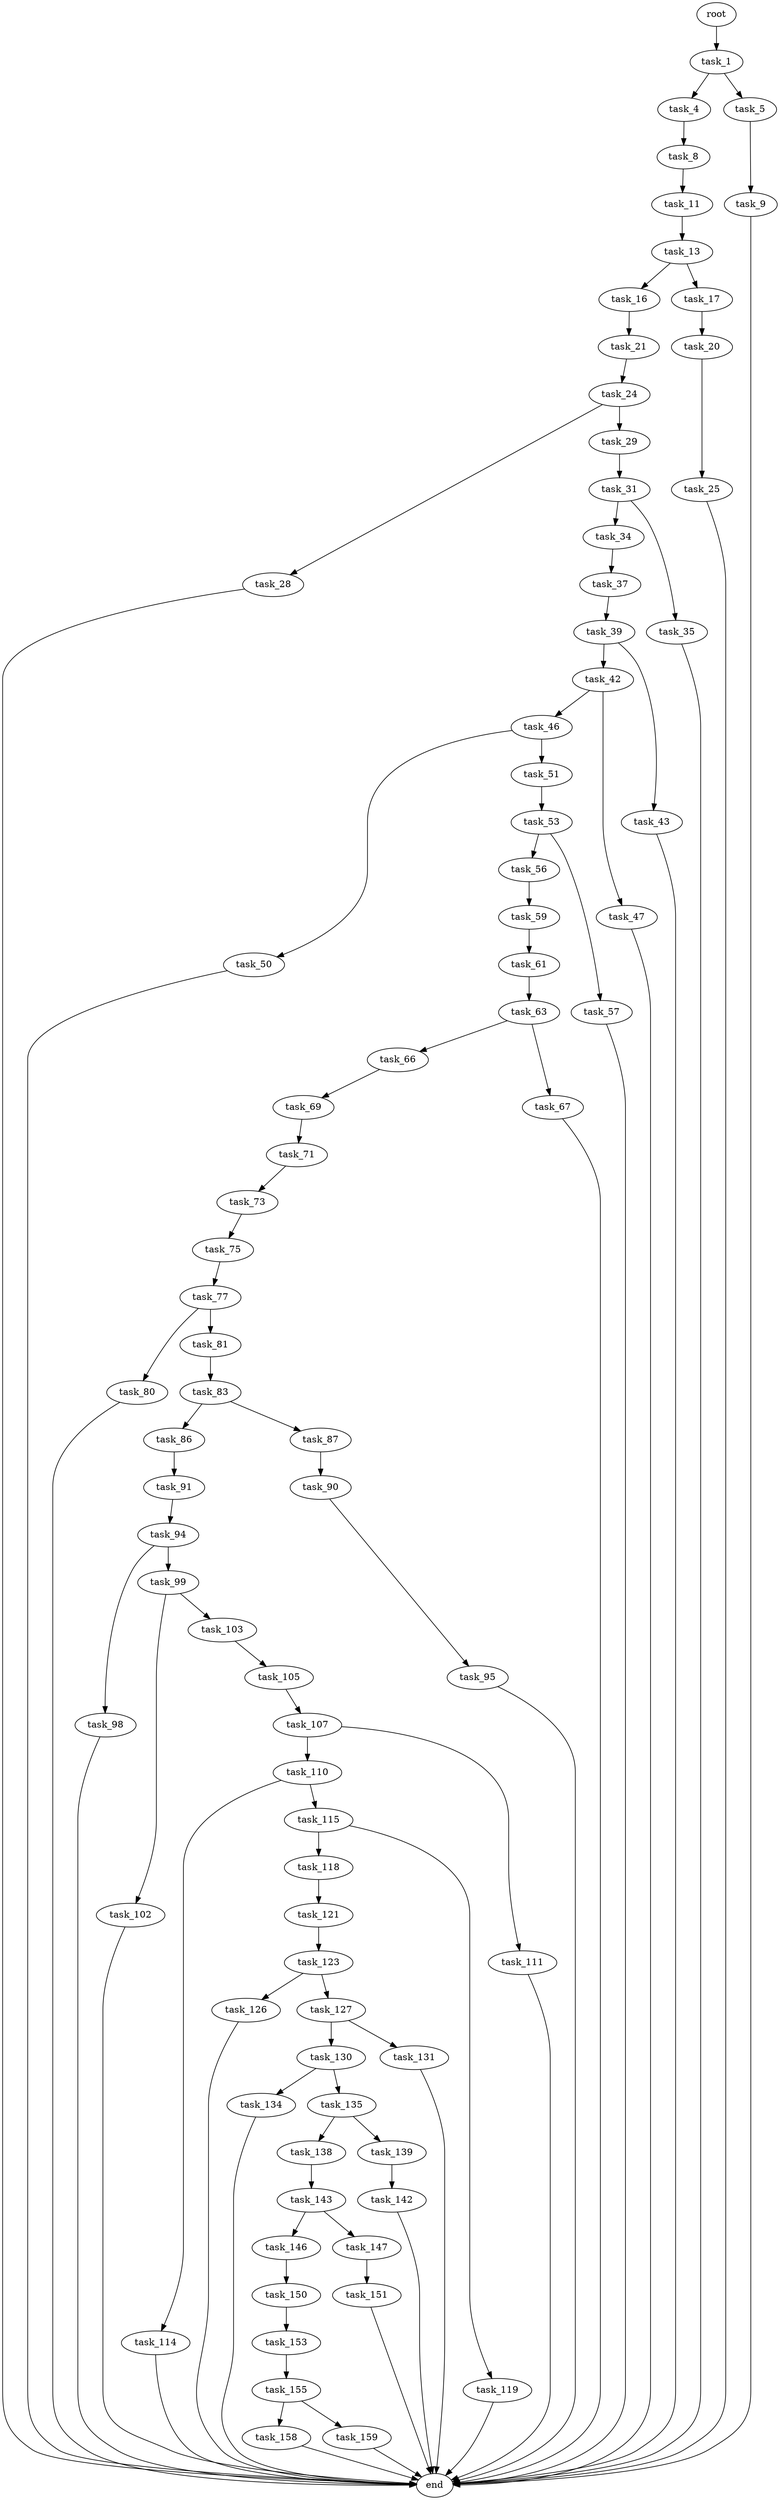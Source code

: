 digraph G {
  root [size="0.000000"];
  task_1 [size="5990724230.000000"];
  task_4 [size="14406858624.000000"];
  task_5 [size="656266793080.000000"];
  task_8 [size="8589934592.000000"];
  task_9 [size="58321885065.000000"];
  task_11 [size="7207896655.000000"];
  end [size="0.000000"];
  task_13 [size="706995512487.000000"];
  task_16 [size="11989823602.000000"];
  task_17 [size="1259185983140.000000"];
  task_21 [size="8589934592.000000"];
  task_20 [size="10966915523.000000"];
  task_25 [size="137509035492.000000"];
  task_24 [size="28991029248.000000"];
  task_28 [size="642730877775.000000"];
  task_29 [size="134217728000.000000"];
  task_31 [size="14412013444.000000"];
  task_34 [size="368293445632.000000"];
  task_35 [size="2139216686.000000"];
  task_37 [size="368293445632.000000"];
  task_39 [size="51337158891.000000"];
  task_42 [size="237917371513.000000"];
  task_43 [size="549755813888.000000"];
  task_46 [size="782757789696.000000"];
  task_47 [size="8649907997.000000"];
  task_50 [size="4060945323.000000"];
  task_51 [size="810769816421.000000"];
  task_53 [size="782757789696.000000"];
  task_56 [size="15615659889.000000"];
  task_57 [size="28991029248.000000"];
  task_59 [size="2278602091.000000"];
  task_61 [size="16443528509.000000"];
  task_63 [size="574578024852.000000"];
  task_66 [size="20415175758.000000"];
  task_67 [size="20274474790.000000"];
  task_69 [size="20079388312.000000"];
  task_71 [size="23928482584.000000"];
  task_73 [size="368293445632.000000"];
  task_75 [size="42991228286.000000"];
  task_77 [size="603678313.000000"];
  task_80 [size="1364783755808.000000"];
  task_81 [size="417205024912.000000"];
  task_83 [size="37771625898.000000"];
  task_86 [size="61524769741.000000"];
  task_87 [size="14915397541.000000"];
  task_91 [size="119782805796.000000"];
  task_90 [size="838717155421.000000"];
  task_95 [size="368293445632.000000"];
  task_94 [size="847050794078.000000"];
  task_98 [size="16195855404.000000"];
  task_99 [size="231928233984.000000"];
  task_102 [size="326815093779.000000"];
  task_103 [size="72686249939.000000"];
  task_105 [size="1073741824000.000000"];
  task_107 [size="782757789696.000000"];
  task_110 [size="231928233984.000000"];
  task_111 [size="306344244542.000000"];
  task_114 [size="231928233984.000000"];
  task_115 [size="368293445632.000000"];
  task_118 [size="782757789696.000000"];
  task_119 [size="298351920321.000000"];
  task_121 [size="7909279576.000000"];
  task_123 [size="1946495760.000000"];
  task_126 [size="368293445632.000000"];
  task_127 [size="32186789296.000000"];
  task_130 [size="17378247430.000000"];
  task_131 [size="165915209928.000000"];
  task_134 [size="11412835915.000000"];
  task_135 [size="787850094.000000"];
  task_138 [size="164680182316.000000"];
  task_139 [size="28991029248.000000"];
  task_143 [size="1073741824000.000000"];
  task_142 [size="782757789696.000000"];
  task_146 [size="9092711536.000000"];
  task_147 [size="28991029248.000000"];
  task_150 [size="13207407887.000000"];
  task_151 [size="243226439196.000000"];
  task_153 [size="368293445632.000000"];
  task_155 [size="3535383650.000000"];
  task_158 [size="68719476736.000000"];
  task_159 [size="68719476736.000000"];

  root -> task_1 [size="1.000000"];
  task_1 -> task_4 [size="134217728.000000"];
  task_1 -> task_5 [size="134217728.000000"];
  task_4 -> task_8 [size="536870912.000000"];
  task_5 -> task_9 [size="411041792.000000"];
  task_8 -> task_11 [size="33554432.000000"];
  task_9 -> end [size="1.000000"];
  task_11 -> task_13 [size="134217728.000000"];
  task_13 -> task_16 [size="838860800.000000"];
  task_13 -> task_17 [size="838860800.000000"];
  task_16 -> task_21 [size="209715200.000000"];
  task_17 -> task_20 [size="838860800.000000"];
  task_21 -> task_24 [size="33554432.000000"];
  task_20 -> task_25 [size="33554432.000000"];
  task_25 -> end [size="1.000000"];
  task_24 -> task_28 [size="75497472.000000"];
  task_24 -> task_29 [size="75497472.000000"];
  task_28 -> end [size="1.000000"];
  task_29 -> task_31 [size="209715200.000000"];
  task_31 -> task_34 [size="301989888.000000"];
  task_31 -> task_35 [size="301989888.000000"];
  task_34 -> task_37 [size="411041792.000000"];
  task_35 -> end [size="1.000000"];
  task_37 -> task_39 [size="411041792.000000"];
  task_39 -> task_42 [size="838860800.000000"];
  task_39 -> task_43 [size="838860800.000000"];
  task_42 -> task_46 [size="411041792.000000"];
  task_42 -> task_47 [size="411041792.000000"];
  task_43 -> end [size="1.000000"];
  task_46 -> task_50 [size="679477248.000000"];
  task_46 -> task_51 [size="679477248.000000"];
  task_47 -> end [size="1.000000"];
  task_50 -> end [size="1.000000"];
  task_51 -> task_53 [size="679477248.000000"];
  task_53 -> task_56 [size="679477248.000000"];
  task_53 -> task_57 [size="679477248.000000"];
  task_56 -> task_59 [size="301989888.000000"];
  task_57 -> end [size="1.000000"];
  task_59 -> task_61 [size="75497472.000000"];
  task_61 -> task_63 [size="301989888.000000"];
  task_63 -> task_66 [size="536870912.000000"];
  task_63 -> task_67 [size="536870912.000000"];
  task_66 -> task_69 [size="411041792.000000"];
  task_67 -> end [size="1.000000"];
  task_69 -> task_71 [size="838860800.000000"];
  task_71 -> task_73 [size="33554432.000000"];
  task_73 -> task_75 [size="411041792.000000"];
  task_75 -> task_77 [size="33554432.000000"];
  task_77 -> task_80 [size="33554432.000000"];
  task_77 -> task_81 [size="33554432.000000"];
  task_80 -> end [size="1.000000"];
  task_81 -> task_83 [size="411041792.000000"];
  task_83 -> task_86 [size="33554432.000000"];
  task_83 -> task_87 [size="33554432.000000"];
  task_86 -> task_91 [size="75497472.000000"];
  task_87 -> task_90 [size="33554432.000000"];
  task_91 -> task_94 [size="134217728.000000"];
  task_90 -> task_95 [size="679477248.000000"];
  task_95 -> end [size="1.000000"];
  task_94 -> task_98 [size="679477248.000000"];
  task_94 -> task_99 [size="679477248.000000"];
  task_98 -> end [size="1.000000"];
  task_99 -> task_102 [size="301989888.000000"];
  task_99 -> task_103 [size="301989888.000000"];
  task_102 -> end [size="1.000000"];
  task_103 -> task_105 [size="75497472.000000"];
  task_105 -> task_107 [size="838860800.000000"];
  task_107 -> task_110 [size="679477248.000000"];
  task_107 -> task_111 [size="679477248.000000"];
  task_110 -> task_114 [size="301989888.000000"];
  task_110 -> task_115 [size="301989888.000000"];
  task_111 -> end [size="1.000000"];
  task_114 -> end [size="1.000000"];
  task_115 -> task_118 [size="411041792.000000"];
  task_115 -> task_119 [size="411041792.000000"];
  task_118 -> task_121 [size="679477248.000000"];
  task_119 -> end [size="1.000000"];
  task_121 -> task_123 [size="33554432.000000"];
  task_123 -> task_126 [size="209715200.000000"];
  task_123 -> task_127 [size="209715200.000000"];
  task_126 -> end [size="1.000000"];
  task_127 -> task_130 [size="536870912.000000"];
  task_127 -> task_131 [size="536870912.000000"];
  task_130 -> task_134 [size="33554432.000000"];
  task_130 -> task_135 [size="33554432.000000"];
  task_131 -> end [size="1.000000"];
  task_134 -> end [size="1.000000"];
  task_135 -> task_138 [size="33554432.000000"];
  task_135 -> task_139 [size="33554432.000000"];
  task_138 -> task_143 [size="536870912.000000"];
  task_139 -> task_142 [size="75497472.000000"];
  task_143 -> task_146 [size="838860800.000000"];
  task_143 -> task_147 [size="838860800.000000"];
  task_142 -> end [size="1.000000"];
  task_146 -> task_150 [size="301989888.000000"];
  task_147 -> task_151 [size="75497472.000000"];
  task_150 -> task_153 [size="411041792.000000"];
  task_151 -> end [size="1.000000"];
  task_153 -> task_155 [size="411041792.000000"];
  task_155 -> task_158 [size="75497472.000000"];
  task_155 -> task_159 [size="75497472.000000"];
  task_158 -> end [size="1.000000"];
  task_159 -> end [size="1.000000"];
}
